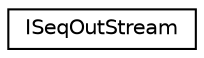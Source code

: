 digraph G
{
  edge [fontname="Helvetica",fontsize="10",labelfontname="Helvetica",labelfontsize="10"];
  node [fontname="Helvetica",fontsize="10",shape=record];
  rankdir="LR";
  Node1 [label="ISeqOutStream",height=0.2,width=0.4,color="black", fillcolor="white", style="filled",URL="$struct_i_seq_out_stream.html"];
}
